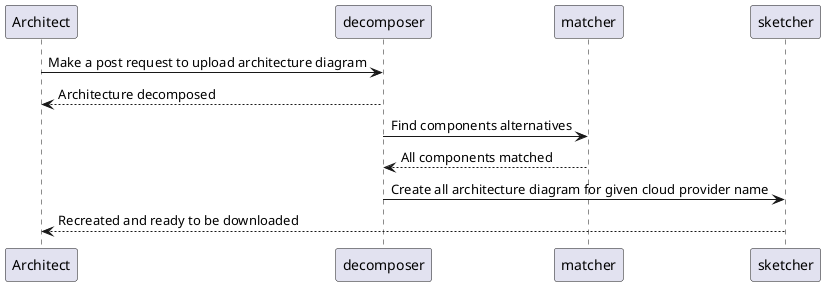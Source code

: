 @startuml 
Architect -> decomposer: Make a post request to upload architecture diagram
decomposer --> Architect: Architecture decomposed 
decomposer -> matcher: Find components alternatives
matcher --> decomposer: All components matched  
decomposer -> sketcher: Create all architecture diagram for given cloud provider name
sketcher --> Architect: Recreated and ready to be downloaded 
@enduml 